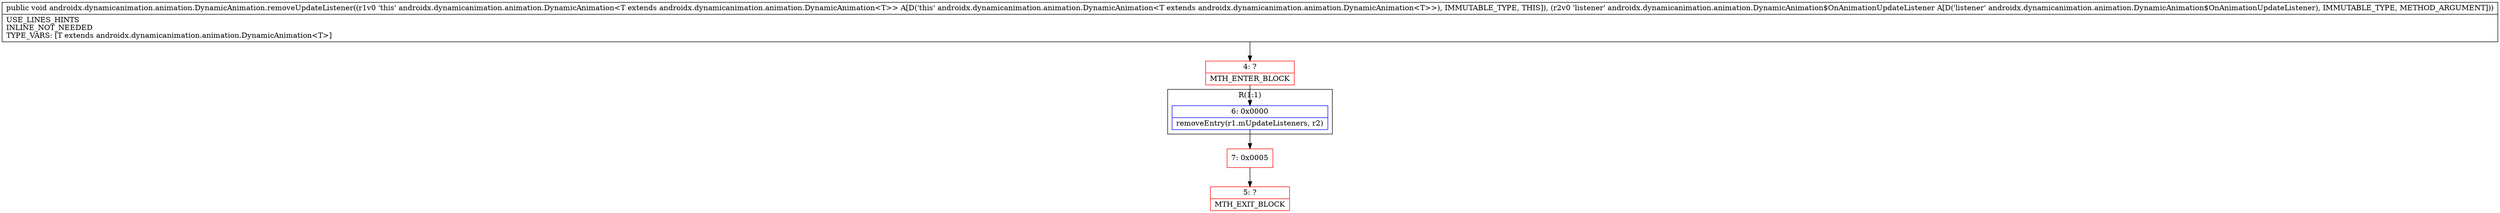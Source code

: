 digraph "CFG forandroidx.dynamicanimation.animation.DynamicAnimation.removeUpdateListener(Landroidx\/dynamicanimation\/animation\/DynamicAnimation$OnAnimationUpdateListener;)V" {
subgraph cluster_Region_1399161544 {
label = "R(1:1)";
node [shape=record,color=blue];
Node_6 [shape=record,label="{6\:\ 0x0000|removeEntry(r1.mUpdateListeners, r2)\l}"];
}
Node_4 [shape=record,color=red,label="{4\:\ ?|MTH_ENTER_BLOCK\l}"];
Node_7 [shape=record,color=red,label="{7\:\ 0x0005}"];
Node_5 [shape=record,color=red,label="{5\:\ ?|MTH_EXIT_BLOCK\l}"];
MethodNode[shape=record,label="{public void androidx.dynamicanimation.animation.DynamicAnimation.removeUpdateListener((r1v0 'this' androidx.dynamicanimation.animation.DynamicAnimation\<T extends androidx.dynamicanimation.animation.DynamicAnimation\<T\>\> A[D('this' androidx.dynamicanimation.animation.DynamicAnimation\<T extends androidx.dynamicanimation.animation.DynamicAnimation\<T\>\>), IMMUTABLE_TYPE, THIS]), (r2v0 'listener' androidx.dynamicanimation.animation.DynamicAnimation$OnAnimationUpdateListener A[D('listener' androidx.dynamicanimation.animation.DynamicAnimation$OnAnimationUpdateListener), IMMUTABLE_TYPE, METHOD_ARGUMENT]))  | USE_LINES_HINTS\lINLINE_NOT_NEEDED\lTYPE_VARS: [T extends androidx.dynamicanimation.animation.DynamicAnimation\<T\>]\l}"];
MethodNode -> Node_4;Node_6 -> Node_7;
Node_4 -> Node_6;
Node_7 -> Node_5;
}

